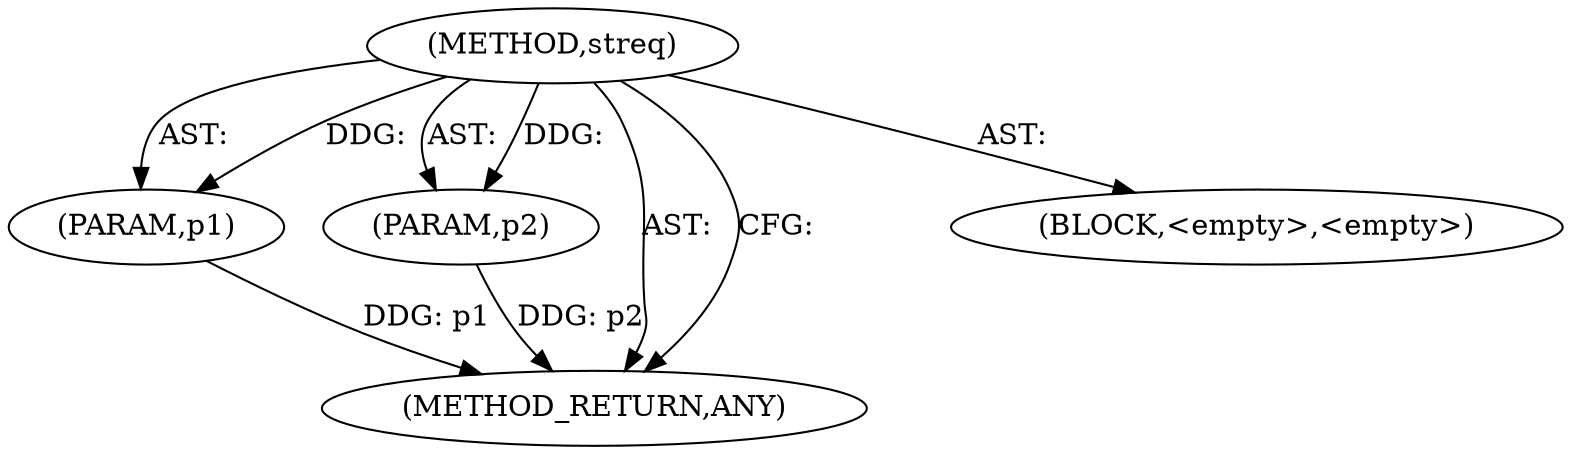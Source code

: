 digraph "streq" {  
"100340" [label = <(METHOD,streq)> ]
"100341" [label = <(PARAM,p1)> ]
"100342" [label = <(PARAM,p2)> ]
"100343" [label = <(METHOD_RETURN,ANY)> ]
"100344" [label = <(BLOCK,&lt;empty&gt;,&lt;empty&gt;)> ]
  "100340" -> "100343"  [ label = "AST: "] 
  "100340" -> "100341"  [ label = "AST: "] 
  "100340" -> "100344"  [ label = "AST: "] 
  "100340" -> "100342"  [ label = "AST: "] 
  "100340" -> "100343"  [ label = "CFG: "] 
  "100341" -> "100343"  [ label = "DDG: p1"] 
  "100342" -> "100343"  [ label = "DDG: p2"] 
  "100340" -> "100341"  [ label = "DDG: "] 
  "100340" -> "100342"  [ label = "DDG: "] 
}
